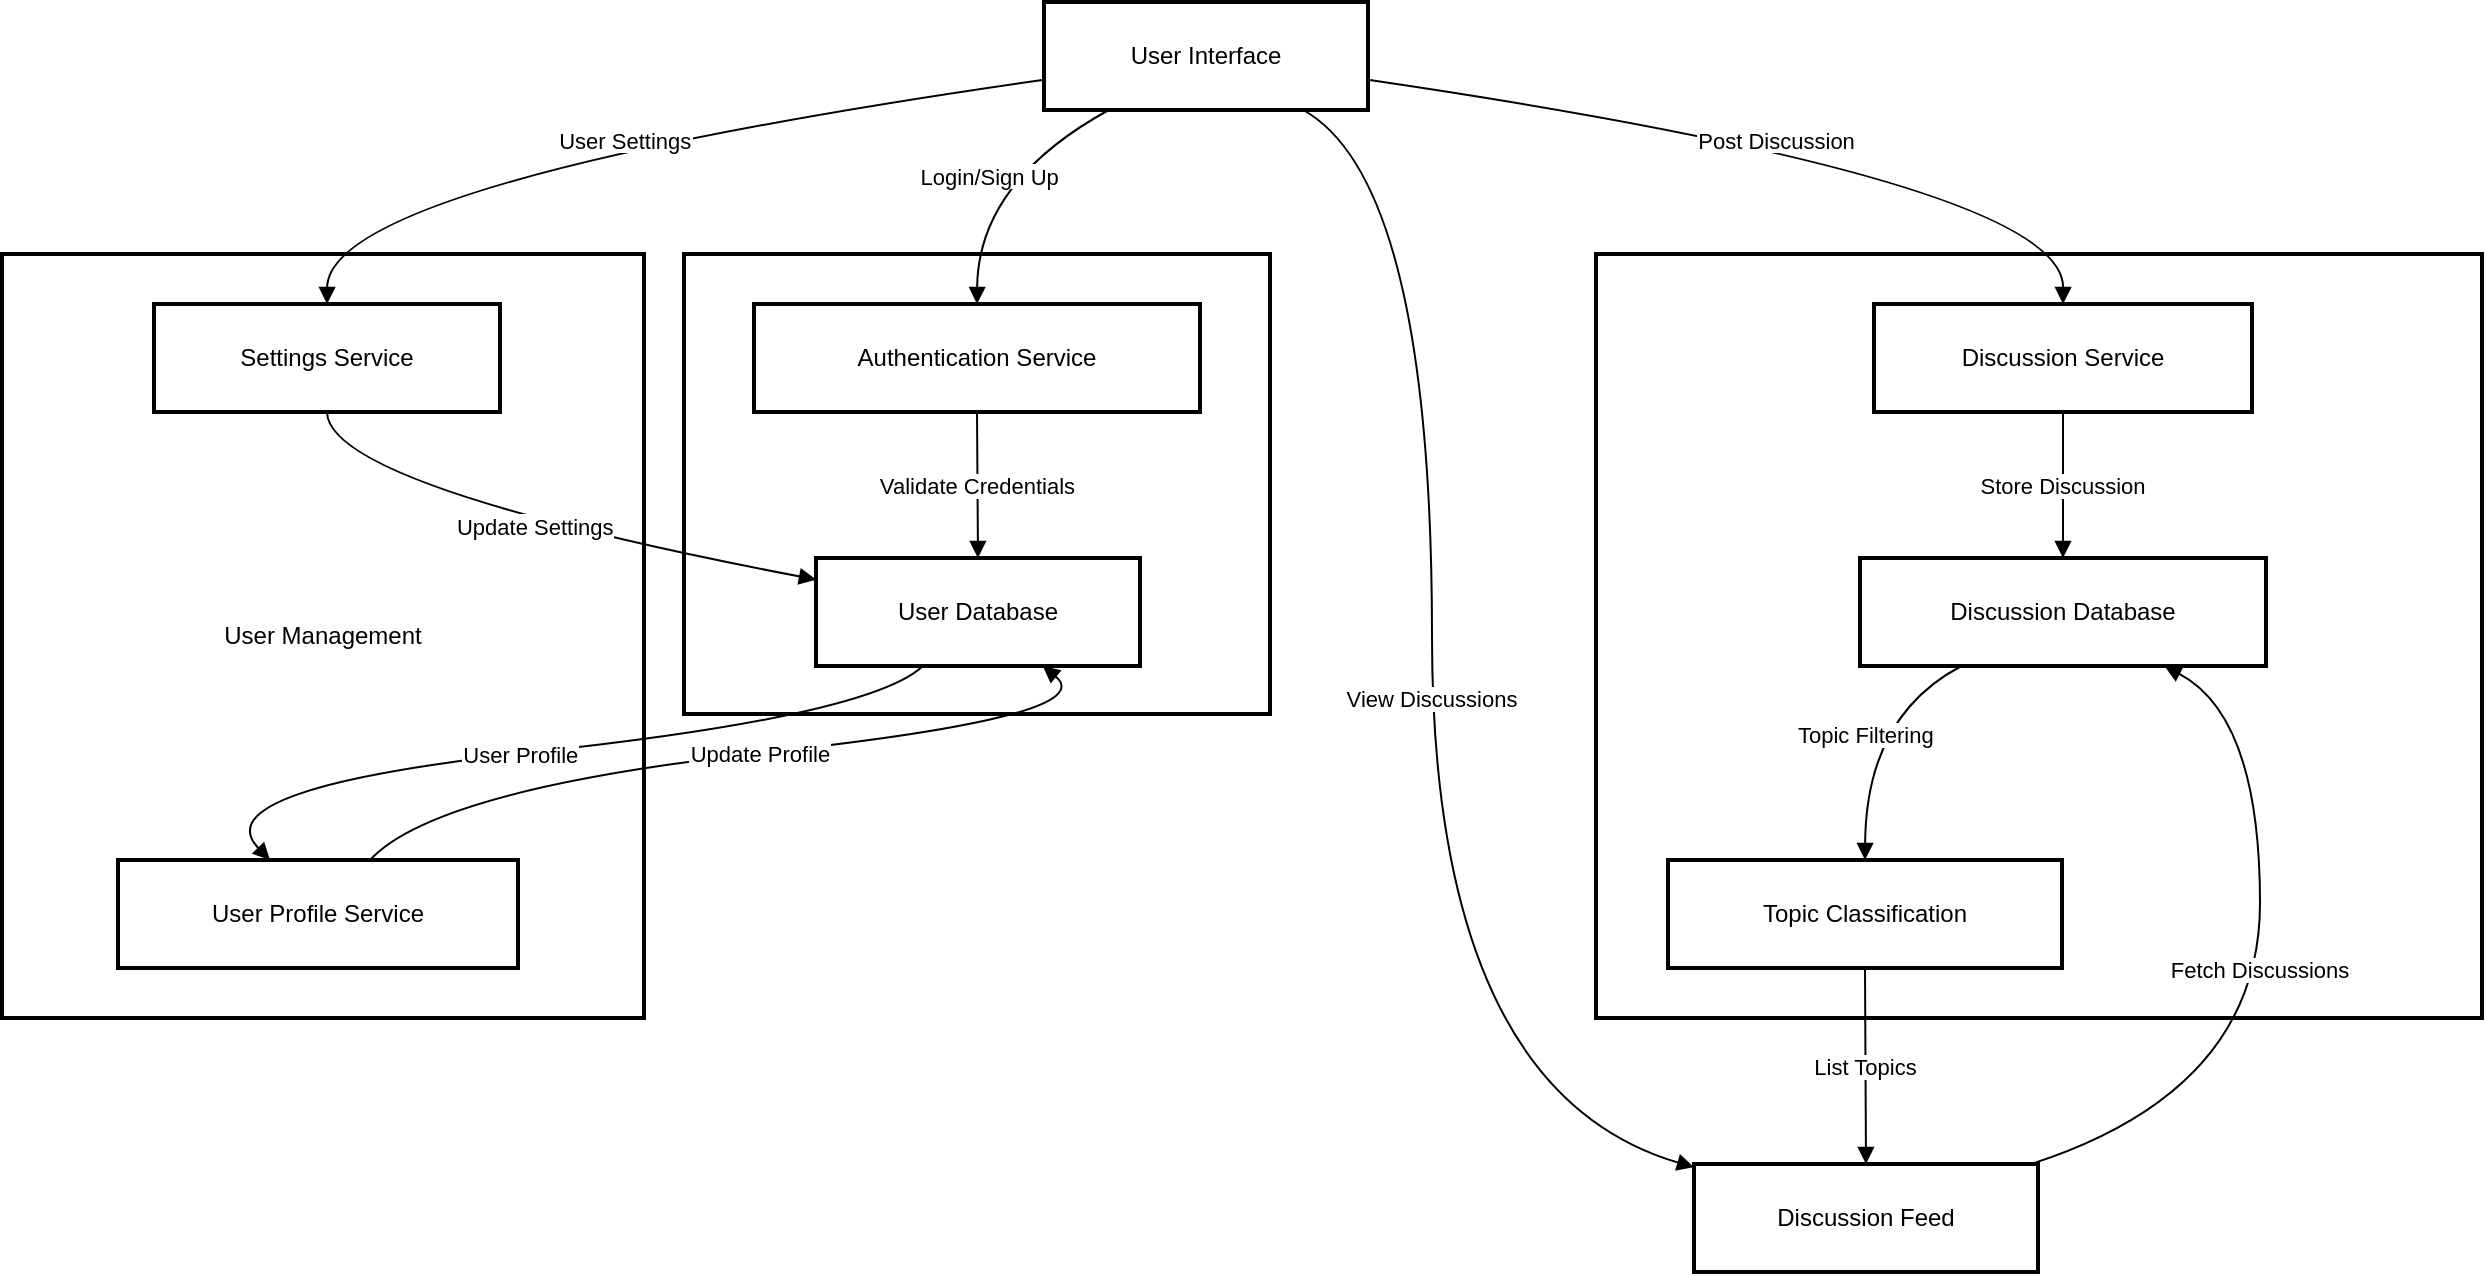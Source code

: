 <mxfile version="26.2.14">
  <diagram name="Page-1" id="NT_8_ov-EE5eGSCaAm2z">
    <mxGraphModel>
      <root>
        <mxCell id="0" />
        <mxCell id="1" parent="0" />
        <mxCell id="2" value="User Management" style="whiteSpace=wrap;strokeWidth=2;" vertex="1" parent="1">
          <mxGeometry x="8" y="134" width="321" height="382" as="geometry" />
        </mxCell>
        <mxCell id="3" value="Discussions" style="whiteSpace=wrap;strokeWidth=2;" vertex="1" parent="1">
          <mxGeometry x="805" y="134" width="443" height="382" as="geometry" />
        </mxCell>
        <mxCell id="4" value="Authentication" style="whiteSpace=wrap;strokeWidth=2;" vertex="1" parent="1">
          <mxGeometry x="349" y="134" width="293" height="230" as="geometry" />
        </mxCell>
        <mxCell id="5" value="User Interface" style="whiteSpace=wrap;strokeWidth=2;" vertex="1" parent="1">
          <mxGeometry x="529" y="8" width="162" height="54" as="geometry" />
        </mxCell>
        <mxCell id="6" value="Authentication Service" style="whiteSpace=wrap;strokeWidth=2;" vertex="1" parent="1">
          <mxGeometry x="384" y="159" width="223" height="54" as="geometry" />
        </mxCell>
        <mxCell id="7" value="Discussion Service" style="whiteSpace=wrap;strokeWidth=2;" vertex="1" parent="1">
          <mxGeometry x="944" y="159" width="189" height="54" as="geometry" />
        </mxCell>
        <mxCell id="8" value="Discussion Feed" style="whiteSpace=wrap;strokeWidth=2;" vertex="1" parent="1">
          <mxGeometry x="854" y="589" width="172" height="54" as="geometry" />
        </mxCell>
        <mxCell id="9" value="User Database" style="whiteSpace=wrap;strokeWidth=2;" vertex="1" parent="1">
          <mxGeometry x="415" y="286" width="162" height="54" as="geometry" />
        </mxCell>
        <mxCell id="10" value="Discussion Database" style="whiteSpace=wrap;strokeWidth=2;" vertex="1" parent="1">
          <mxGeometry x="937" y="286" width="203" height="54" as="geometry" />
        </mxCell>
        <mxCell id="11" value="User Profile Service" style="whiteSpace=wrap;strokeWidth=2;" vertex="1" parent="1">
          <mxGeometry x="66" y="437" width="200" height="54" as="geometry" />
        </mxCell>
        <mxCell id="12" value="Topic Classification" style="whiteSpace=wrap;strokeWidth=2;" vertex="1" parent="1">
          <mxGeometry x="841" y="437" width="197" height="54" as="geometry" />
        </mxCell>
        <mxCell id="13" value="Settings Service" style="whiteSpace=wrap;strokeWidth=2;" vertex="1" parent="1">
          <mxGeometry x="84" y="159" width="173" height="54" as="geometry" />
        </mxCell>
        <mxCell id="14" value="Login/Sign Up" style="curved=1;startArrow=none;endArrow=block;exitX=0.2;exitY=1;entryX=0.5;entryY=0.01;" edge="1" parent="1" source="5" target="6">
          <mxGeometry relative="1" as="geometry">
            <Array as="points">
              <mxPoint x="496" y="98" />
            </Array>
          </mxGeometry>
        </mxCell>
        <mxCell id="15" value="Post Discussion" style="curved=1;startArrow=none;endArrow=block;exitX=1;exitY=0.72;entryX=0.5;entryY=0.01;" edge="1" parent="1" source="5" target="7">
          <mxGeometry relative="1" as="geometry">
            <Array as="points">
              <mxPoint x="1039" y="98" />
            </Array>
          </mxGeometry>
        </mxCell>
        <mxCell id="16" value="View Discussions" style="curved=1;startArrow=none;endArrow=block;exitX=0.8;exitY=1;entryX=0;entryY=0.03;" edge="1" parent="1" source="5" target="8">
          <mxGeometry relative="1" as="geometry">
            <Array as="points">
              <mxPoint x="723" y="98" />
              <mxPoint x="723" y="552" />
            </Array>
          </mxGeometry>
        </mxCell>
        <mxCell id="17" value="Validate Credentials" style="curved=1;startArrow=none;endArrow=block;exitX=0.5;exitY=1.01;entryX=0.5;entryY=0;" edge="1" parent="1" source="6" target="9">
          <mxGeometry relative="1" as="geometry">
            <Array as="points" />
          </mxGeometry>
        </mxCell>
        <mxCell id="18" value="Store Discussion" style="curved=1;startArrow=none;endArrow=block;exitX=0.5;exitY=1.01;entryX=0.5;entryY=0;" edge="1" parent="1" source="7" target="10">
          <mxGeometry relative="1" as="geometry">
            <Array as="points" />
          </mxGeometry>
        </mxCell>
        <mxCell id="19" value="Fetch Discussions" style="curved=1;startArrow=none;endArrow=block;exitX=0.99;exitY=-0.01;entryX=0.75;entryY=1;" edge="1" parent="1" source="8" target="10">
          <mxGeometry relative="1" as="geometry">
            <Array as="points">
              <mxPoint x="1137" y="552" />
              <mxPoint x="1137" y="365" />
            </Array>
          </mxGeometry>
        </mxCell>
        <mxCell id="20" value="User Profile" style="curved=1;startArrow=none;endArrow=block;exitX=0.33;exitY=1;entryX=0.38;entryY=0;" edge="1" parent="1" source="9" target="11">
          <mxGeometry relative="1" as="geometry">
            <Array as="points">
              <mxPoint x="442" y="365" />
              <mxPoint x="107" y="401" />
            </Array>
          </mxGeometry>
        </mxCell>
        <mxCell id="21" value="Update Profile" style="curved=1;startArrow=none;endArrow=block;exitX=0.63;exitY=0;entryX=0.7;entryY=1;" edge="1" parent="1" source="11" target="9">
          <mxGeometry relative="1" as="geometry">
            <Array as="points">
              <mxPoint x="225" y="401" />
              <mxPoint x="559" y="365" />
            </Array>
          </mxGeometry>
        </mxCell>
        <mxCell id="22" value="Topic Filtering" style="curved=1;startArrow=none;endArrow=block;exitX=0.25;exitY=1;entryX=0.5;entryY=0;" edge="1" parent="1" source="10" target="12">
          <mxGeometry relative="1" as="geometry">
            <Array as="points">
              <mxPoint x="940" y="365" />
            </Array>
          </mxGeometry>
        </mxCell>
        <mxCell id="23" value="List Topics" style="curved=1;startArrow=none;endArrow=block;exitX=0.5;exitY=1;entryX=0.5;entryY=-0.01;" edge="1" parent="1" source="12" target="8">
          <mxGeometry relative="1" as="geometry">
            <Array as="points" />
          </mxGeometry>
        </mxCell>
        <mxCell id="24" value="User Settings" style="curved=1;startArrow=none;endArrow=block;exitX=0;exitY=0.72;entryX=0.5;entryY=0.01;" edge="1" parent="1" source="5" target="13">
          <mxGeometry relative="1" as="geometry">
            <Array as="points">
              <mxPoint x="171" y="98" />
            </Array>
          </mxGeometry>
        </mxCell>
        <mxCell id="25" value="Update Settings" style="curved=1;startArrow=none;endArrow=block;exitX=0.5;exitY=1.01;entryX=0;entryY=0.2;" edge="1" parent="1" source="13" target="9">
          <mxGeometry relative="1" as="geometry">
            <Array as="points">
              <mxPoint x="171" y="250" />
            </Array>
          </mxGeometry>
        </mxCell>
      </root>
    </mxGraphModel>
  </diagram>
</mxfile>
